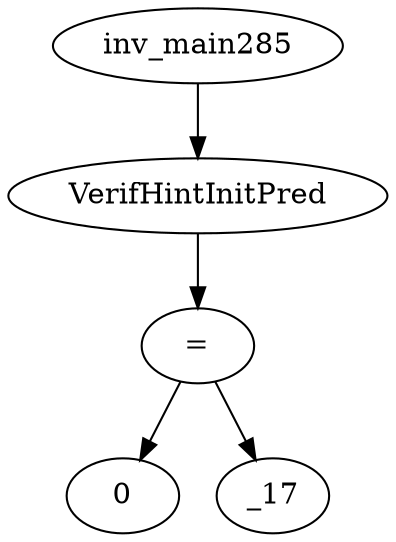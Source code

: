 digraph dag {
0 [label="inv_main285"];
1 [label="VerifHintInitPred"];
2 [label="="];
3 [label="0"];
4 [label="_17"];
0->1
1->2
2->4
2 -> 3
}
